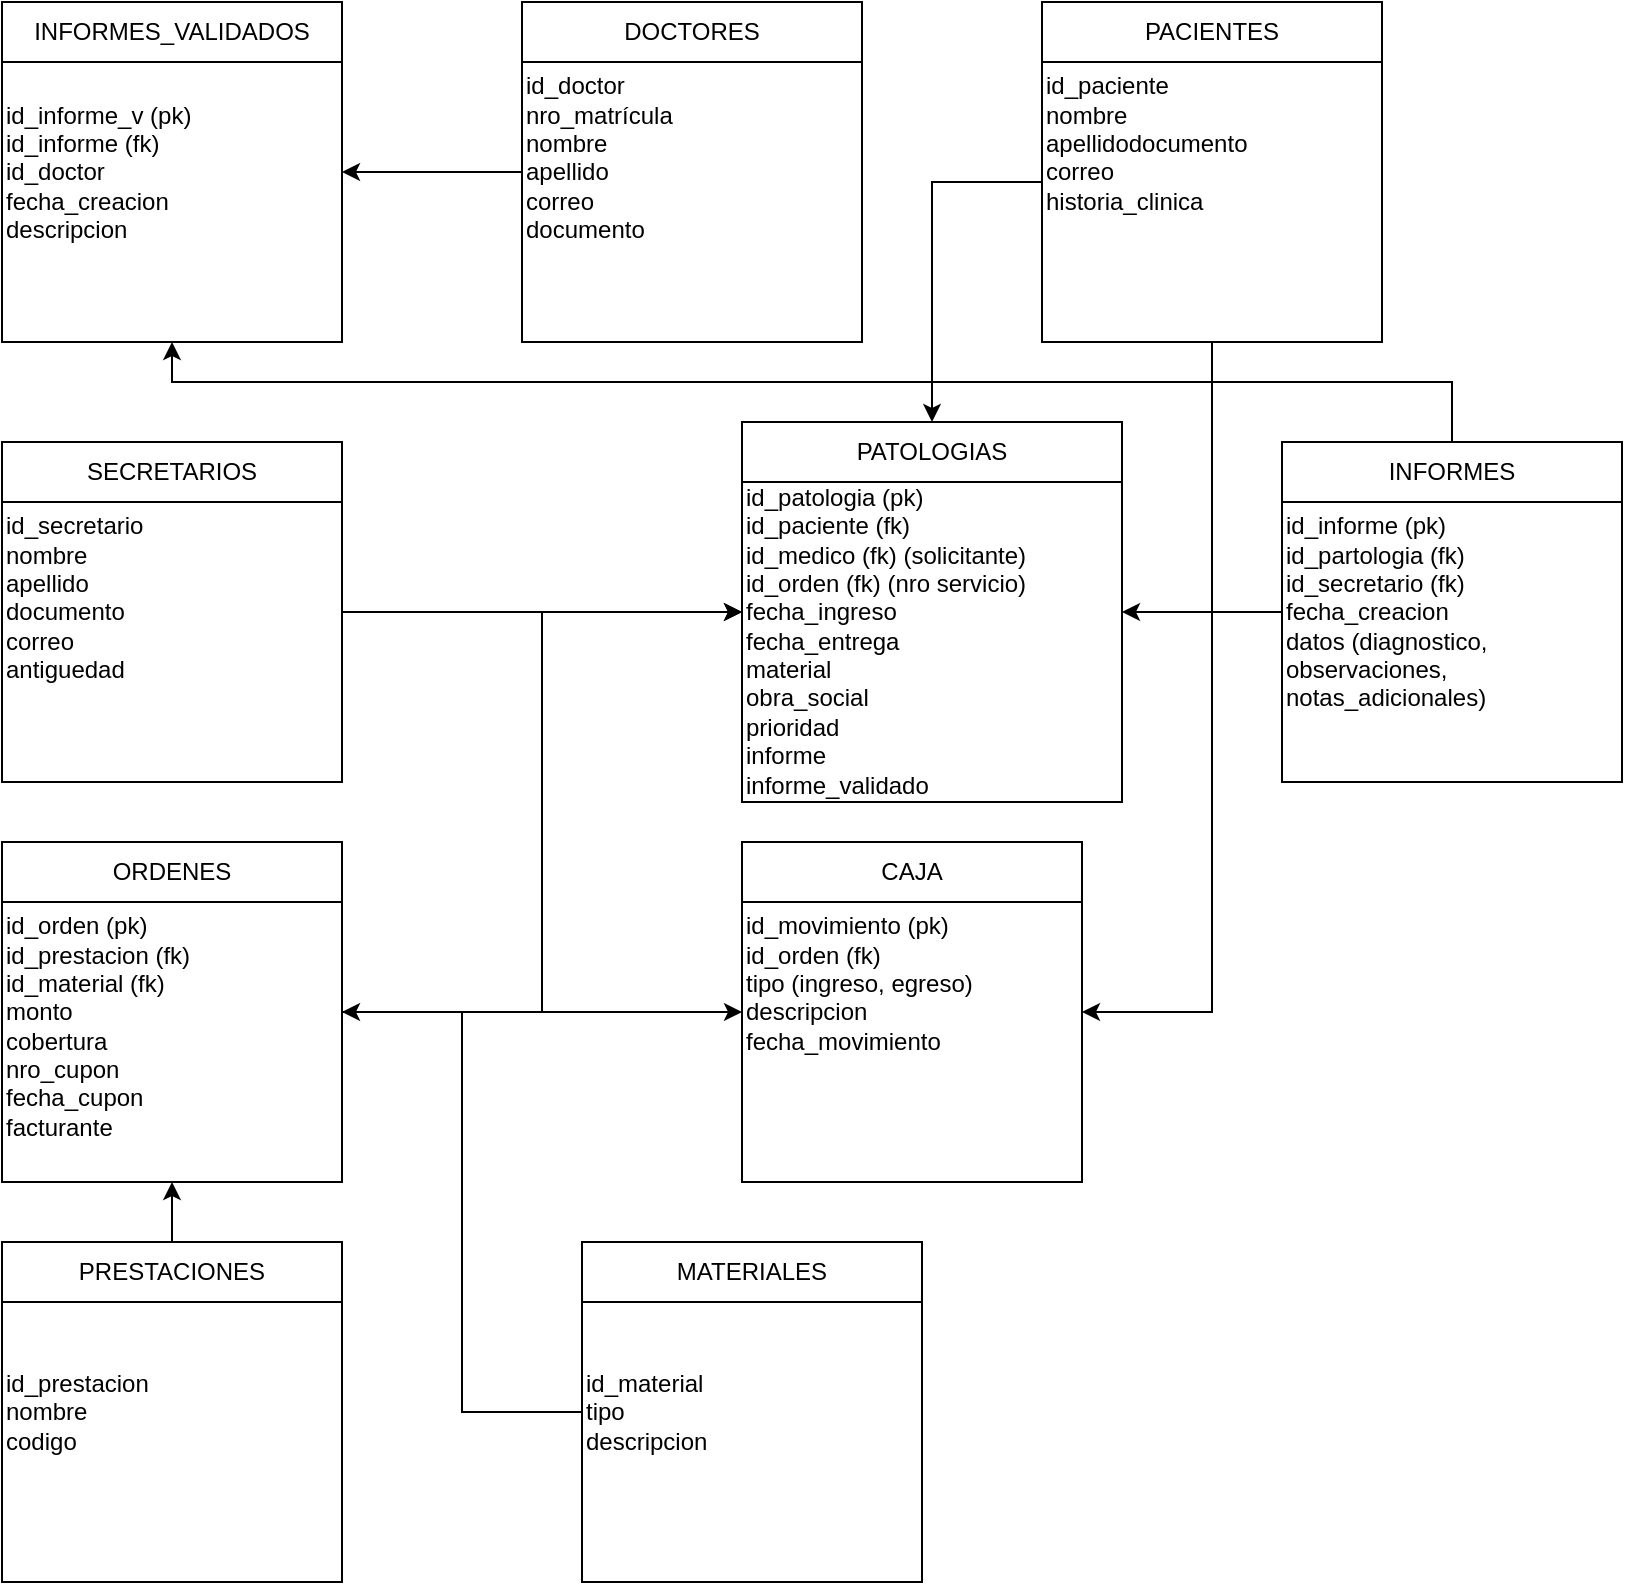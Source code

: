 <mxfile version="26.2.4">
  <diagram name="Page-1" id="f9woN919oMkSvHwLnTK2">
    <mxGraphModel dx="2495" dy="1851" grid="1" gridSize="10" guides="1" tooltips="1" connect="1" arrows="1" fold="1" page="1" pageScale="1" pageWidth="850" pageHeight="1100" math="0" shadow="0">
      <root>
        <mxCell id="0" />
        <mxCell id="1" parent="0" />
        <mxCell id="jzyrCezaXYslwBgBZA3t-1" value="&lt;div&gt;&lt;span style=&quot;background-color: transparent; color: light-dark(rgb(0, 0, 0), rgb(255, 255, 255));&quot;&gt;&lt;br&gt;&lt;/span&gt;&lt;/div&gt;&lt;div&gt;&lt;span style=&quot;background-color: transparent; color: light-dark(rgb(0, 0, 0), rgb(255, 255, 255));&quot;&gt;&lt;br&gt;&lt;/span&gt;&lt;/div&gt;&lt;div&gt;&lt;span style=&quot;background-color: transparent; color: light-dark(rgb(0, 0, 0), rgb(255, 255, 255));&quot;&gt;&lt;br&gt;&lt;/span&gt;&lt;/div&gt;&lt;div&gt;&lt;span style=&quot;background-color: transparent; color: light-dark(rgb(0, 0, 0), rgb(255, 255, 255));&quot;&gt;id_patologia (pk)&lt;/span&gt;&lt;/div&gt;&lt;div&gt;&lt;span style=&quot;background-color: transparent; color: light-dark(rgb(0, 0, 0), rgb(255, 255, 255));&quot;&gt;id_paciente (fk)&lt;/span&gt;&lt;/div&gt;&lt;div&gt;&lt;span style=&quot;background-color: transparent; color: light-dark(rgb(0, 0, 0), rgb(255, 255, 255));&quot;&gt;id_medico (fk) (solicitante)&lt;/span&gt;&lt;/div&gt;&lt;div&gt;&lt;span style=&quot;background-color: transparent; color: light-dark(rgb(0, 0, 0), rgb(255, 255, 255));&quot;&gt;id_orden (fk) (nro servicio)&lt;/span&gt;&lt;/div&gt;&lt;div&gt;&lt;span style=&quot;background-color: transparent; color: light-dark(rgb(0, 0, 0), rgb(255, 255, 255));&quot;&gt;fecha_ingreso&lt;/span&gt;&lt;/div&gt;&lt;div&gt;&lt;span style=&quot;background-color: transparent; color: light-dark(rgb(0, 0, 0), rgb(255, 255, 255));&quot;&gt;fecha_entrega&lt;/span&gt;&lt;/div&gt;&lt;div&gt;material&lt;/div&gt;&lt;div&gt;obra_social&lt;/div&gt;&lt;div&gt;prioridad&lt;/div&gt;&lt;div&gt;informe&lt;/div&gt;&lt;div&gt;informe_validado&lt;/div&gt;&lt;div&gt;&lt;br&gt;&lt;/div&gt;" style="whiteSpace=wrap;html=1;aspect=fixed;flipH=1;flipV=1;align=left;" parent="1" vertex="1">
          <mxGeometry x="300" width="190" height="190" as="geometry" />
        </mxCell>
        <mxCell id="jzyrCezaXYslwBgBZA3t-4" value="PATOLOGIAS" style="rounded=0;whiteSpace=wrap;html=1;" parent="1" vertex="1">
          <mxGeometry x="300" width="190" height="30" as="geometry" />
        </mxCell>
        <mxCell id="jzyrCezaXYslwBgBZA3t-5" value="&lt;div&gt;id_doctor&lt;/div&gt;nro_matrícula&lt;div&gt;nombre&lt;/div&gt;&lt;div&gt;apellido&lt;/div&gt;&lt;div&gt;correo&lt;/div&gt;&lt;div&gt;documento&lt;br&gt;&lt;div&gt;&lt;br&gt;&lt;/div&gt;&lt;/div&gt;" style="whiteSpace=wrap;html=1;aspect=fixed;flipH=1;flipV=1;align=left;" parent="1" vertex="1">
          <mxGeometry x="190" y="-210" width="170" height="170" as="geometry" />
        </mxCell>
        <mxCell id="uYpV2VOFGErfWM8a4zOd-9" value="" style="edgeStyle=orthogonalEdgeStyle;rounded=0;orthogonalLoop=1;jettySize=auto;html=1;exitX=0;exitY=0.5;exitDx=0;exitDy=0;" parent="1" source="jzyrCezaXYslwBgBZA3t-5" target="uYpV2VOFGErfWM8a4zOd-3" edge="1">
          <mxGeometry relative="1" as="geometry" />
        </mxCell>
        <mxCell id="jzyrCezaXYslwBgBZA3t-6" value="DOCTORES" style="rounded=0;whiteSpace=wrap;html=1;" parent="1" vertex="1">
          <mxGeometry x="190" y="-210" width="170" height="30" as="geometry" />
        </mxCell>
        <mxCell id="nVbOeIYVw6N5CsfIQIgf-7" style="edgeStyle=orthogonalEdgeStyle;rounded=0;orthogonalLoop=1;jettySize=auto;html=1;entryX=0;entryY=0.5;entryDx=0;entryDy=0;" edge="1" parent="1" source="jzyrCezaXYslwBgBZA3t-7" target="nVbOeIYVw6N5CsfIQIgf-3">
          <mxGeometry relative="1" as="geometry" />
        </mxCell>
        <mxCell id="jzyrCezaXYslwBgBZA3t-7" value="&lt;div&gt;&lt;div&gt;id_secretario&lt;/div&gt;&lt;/div&gt;&lt;div&gt;nombre&lt;/div&gt;&lt;div&gt;apellido&lt;/div&gt;&lt;div&gt;documento&lt;/div&gt;&lt;div&gt;correo&lt;/div&gt;&lt;div&gt;antiguedad&lt;/div&gt;&lt;div&gt;&lt;br&gt;&lt;/div&gt;" style="whiteSpace=wrap;html=1;aspect=fixed;flipH=1;flipV=1;align=left;" parent="1" vertex="1">
          <mxGeometry x="-70" y="10" width="170" height="170" as="geometry" />
        </mxCell>
        <mxCell id="uYpV2VOFGErfWM8a4zOd-6" value="" style="edgeStyle=orthogonalEdgeStyle;rounded=0;orthogonalLoop=1;jettySize=auto;html=1;" parent="1" source="jzyrCezaXYslwBgBZA3t-7" target="jzyrCezaXYslwBgBZA3t-1" edge="1">
          <mxGeometry relative="1" as="geometry" />
        </mxCell>
        <mxCell id="jzyrCezaXYslwBgBZA3t-8" value="SECRETARIOS" style="rounded=0;whiteSpace=wrap;html=1;" parent="1" vertex="1">
          <mxGeometry x="-70" y="10" width="170" height="30" as="geometry" />
        </mxCell>
        <mxCell id="nVbOeIYVw6N5CsfIQIgf-22" value="" style="edgeStyle=orthogonalEdgeStyle;rounded=0;orthogonalLoop=1;jettySize=auto;html=1;entryX=0.5;entryY=0;entryDx=0;entryDy=0;" edge="1" parent="1" source="jzyrCezaXYslwBgBZA3t-9" target="jzyrCezaXYslwBgBZA3t-1">
          <mxGeometry relative="1" as="geometry">
            <Array as="points">
              <mxPoint x="395" y="-120" />
            </Array>
          </mxGeometry>
        </mxCell>
        <mxCell id="jzyrCezaXYslwBgBZA3t-9" value="&lt;div&gt;id_paciente&lt;/div&gt;&lt;div&gt;nombre&lt;/div&gt;&lt;div&gt;apellidodocumento&lt;/div&gt;&lt;div&gt;correo&lt;/div&gt;&lt;div&gt;historia_clinica&lt;/div&gt;&lt;div&gt;&lt;br&gt;&lt;div&gt;&lt;br&gt;&lt;/div&gt;&lt;/div&gt;" style="whiteSpace=wrap;html=1;aspect=fixed;flipH=1;flipV=1;align=left;" parent="1" vertex="1">
          <mxGeometry x="450" y="-210" width="170" height="170" as="geometry" />
        </mxCell>
        <mxCell id="nVbOeIYVw6N5CsfIQIgf-5" style="edgeStyle=orthogonalEdgeStyle;rounded=0;orthogonalLoop=1;jettySize=auto;html=1;entryX=1;entryY=0.5;entryDx=0;entryDy=0;exitX=0.5;exitY=1;exitDx=0;exitDy=0;" edge="1" parent="1" source="jzyrCezaXYslwBgBZA3t-9" target="nVbOeIYVw6N5CsfIQIgf-3">
          <mxGeometry relative="1" as="geometry" />
        </mxCell>
        <mxCell id="jzyrCezaXYslwBgBZA3t-10" value="PACIENTES" style="rounded=0;whiteSpace=wrap;html=1;" parent="1" vertex="1">
          <mxGeometry x="450" y="-210" width="170" height="30" as="geometry" />
        </mxCell>
        <mxCell id="uYpV2VOFGErfWM8a4zOd-7" value="" style="edgeStyle=orthogonalEdgeStyle;rounded=0;orthogonalLoop=1;jettySize=auto;html=1;" parent="1" source="uYpV2VOFGErfWM8a4zOd-1" target="jzyrCezaXYslwBgBZA3t-1" edge="1">
          <mxGeometry relative="1" as="geometry" />
        </mxCell>
        <mxCell id="uYpV2VOFGErfWM8a4zOd-1" value="&lt;div&gt;&lt;span style=&quot;background-color: transparent; color: light-dark(rgb(0, 0, 0), rgb(255, 255, 255));&quot;&gt;id_informe (pk)&lt;/span&gt;&lt;/div&gt;&lt;div&gt;&lt;span style=&quot;background-color: transparent; color: light-dark(rgb(0, 0, 0), rgb(255, 255, 255));&quot;&gt;id_partologia (fk)&lt;/span&gt;&lt;/div&gt;&lt;div&gt;&lt;span style=&quot;background-color: transparent; color: light-dark(rgb(0, 0, 0), rgb(255, 255, 255));&quot;&gt;id_secretario (fk)&lt;/span&gt;&lt;/div&gt;&lt;div&gt;&lt;span style=&quot;background-color: transparent; color: light-dark(rgb(0, 0, 0), rgb(255, 255, 255));&quot;&gt;fecha_creacion&lt;/span&gt;&lt;/div&gt;&lt;div&gt;datos (diagnostico, observaciones, notas_adicionales)&lt;/div&gt;" style="whiteSpace=wrap;html=1;aspect=fixed;flipH=1;flipV=1;align=left;" parent="1" vertex="1">
          <mxGeometry x="570" y="10" width="170" height="170" as="geometry" />
        </mxCell>
        <mxCell id="nVbOeIYVw6N5CsfIQIgf-21" style="edgeStyle=orthogonalEdgeStyle;rounded=0;orthogonalLoop=1;jettySize=auto;html=1;entryX=0.5;entryY=1;entryDx=0;entryDy=0;" edge="1" parent="1" source="uYpV2VOFGErfWM8a4zOd-2" target="uYpV2VOFGErfWM8a4zOd-3">
          <mxGeometry relative="1" as="geometry">
            <Array as="points">
              <mxPoint x="655" y="-20" />
              <mxPoint x="15" y="-20" />
            </Array>
          </mxGeometry>
        </mxCell>
        <mxCell id="uYpV2VOFGErfWM8a4zOd-2" value="INFORMES" style="rounded=0;whiteSpace=wrap;html=1;" parent="1" vertex="1">
          <mxGeometry x="570" y="10" width="170" height="30" as="geometry" />
        </mxCell>
        <mxCell id="uYpV2VOFGErfWM8a4zOd-3" value="&lt;div&gt;&lt;span style=&quot;background-color: transparent; color: light-dark(rgb(0, 0, 0), rgb(255, 255, 255));&quot;&gt;id_informe_v (pk)&lt;/span&gt;&lt;/div&gt;&lt;div&gt;&lt;span style=&quot;background-color: transparent; color: light-dark(rgb(0, 0, 0), rgb(255, 255, 255));&quot;&gt;id_informe (fk)&lt;/span&gt;&lt;/div&gt;&lt;div&gt;id_doctor&lt;/div&gt;&lt;div&gt;&lt;span style=&quot;background-color: transparent; color: light-dark(rgb(0, 0, 0), rgb(255, 255, 255));&quot;&gt;fecha_creacion&lt;/span&gt;&lt;/div&gt;&lt;div&gt;descripcion&lt;/div&gt;" style="whiteSpace=wrap;html=1;aspect=fixed;flipH=1;flipV=1;align=left;" parent="1" vertex="1">
          <mxGeometry x="-70" y="-210" width="170" height="170" as="geometry" />
        </mxCell>
        <mxCell id="uYpV2VOFGErfWM8a4zOd-4" value="INFORMES_VALIDADOS" style="rounded=0;whiteSpace=wrap;html=1;" parent="1" vertex="1">
          <mxGeometry x="-70" y="-210" width="170" height="30" as="geometry" />
        </mxCell>
        <mxCell id="nVbOeIYVw6N5CsfIQIgf-3" value="&lt;div&gt;id_movimiento (pk)&lt;/div&gt;&lt;div&gt;id_orden (fk)&lt;/div&gt;&lt;div&gt;tipo (ingreso, egreso)&lt;/div&gt;&lt;div&gt;descripcion&lt;/div&gt;&lt;div&gt;fecha_movimiento&lt;/div&gt;&lt;div&gt;&lt;br&gt;&lt;div&gt;&lt;br&gt;&lt;/div&gt;&lt;/div&gt;" style="whiteSpace=wrap;html=1;aspect=fixed;flipH=1;flipV=1;align=left;" vertex="1" parent="1">
          <mxGeometry x="300" y="210" width="170" height="170" as="geometry" />
        </mxCell>
        <mxCell id="nVbOeIYVw6N5CsfIQIgf-4" value="CAJA" style="rounded=0;whiteSpace=wrap;html=1;" vertex="1" parent="1">
          <mxGeometry x="300" y="210" width="170" height="30" as="geometry" />
        </mxCell>
        <mxCell id="nVbOeIYVw6N5CsfIQIgf-10" style="edgeStyle=orthogonalEdgeStyle;rounded=0;orthogonalLoop=1;jettySize=auto;html=1;entryX=0;entryY=0.5;entryDx=0;entryDy=0;" edge="1" parent="1" source="nVbOeIYVw6N5CsfIQIgf-8" target="jzyrCezaXYslwBgBZA3t-1">
          <mxGeometry relative="1" as="geometry" />
        </mxCell>
        <mxCell id="nVbOeIYVw6N5CsfIQIgf-8" value="&lt;div&gt;&lt;div&gt;&lt;br&gt;&lt;/div&gt;&lt;div&gt;id_orden (pk)&lt;/div&gt;&lt;/div&gt;&lt;div&gt;id_prestacion (fk)&lt;/div&gt;&lt;div&gt;id_material (fk)&lt;/div&gt;&lt;div&gt;monto&lt;/div&gt;&lt;div&gt;cobertura&lt;/div&gt;&lt;div&gt;nro_cupon&lt;/div&gt;&lt;div&gt;fecha_cupon&lt;/div&gt;&lt;div&gt;facturante&lt;/div&gt;" style="whiteSpace=wrap;html=1;aspect=fixed;flipH=1;flipV=1;align=left;" vertex="1" parent="1">
          <mxGeometry x="-70" y="210" width="170" height="170" as="geometry" />
        </mxCell>
        <mxCell id="nVbOeIYVw6N5CsfIQIgf-9" value="ORDENES" style="rounded=0;whiteSpace=wrap;html=1;" vertex="1" parent="1">
          <mxGeometry x="-70" y="210" width="170" height="30" as="geometry" />
        </mxCell>
        <mxCell id="nVbOeIYVw6N5CsfIQIgf-17" value="" style="edgeStyle=orthogonalEdgeStyle;rounded=0;orthogonalLoop=1;jettySize=auto;html=1;" edge="1" parent="1" source="nVbOeIYVw6N5CsfIQIgf-13" target="nVbOeIYVw6N5CsfIQIgf-8">
          <mxGeometry relative="1" as="geometry" />
        </mxCell>
        <mxCell id="nVbOeIYVw6N5CsfIQIgf-13" value="id_prestacion&lt;div&gt;nombre&lt;/div&gt;&lt;div&gt;codigo&lt;/div&gt;" style="whiteSpace=wrap;html=1;aspect=fixed;flipH=1;flipV=1;align=left;" vertex="1" parent="1">
          <mxGeometry x="-70" y="410" width="170" height="170" as="geometry" />
        </mxCell>
        <mxCell id="nVbOeIYVw6N5CsfIQIgf-14" value="PRESTACIONES" style="rounded=0;whiteSpace=wrap;html=1;" vertex="1" parent="1">
          <mxGeometry x="-70" y="410" width="170" height="30" as="geometry" />
        </mxCell>
        <mxCell id="nVbOeIYVw6N5CsfIQIgf-20" value="" style="edgeStyle=orthogonalEdgeStyle;rounded=0;orthogonalLoop=1;jettySize=auto;html=1;entryX=1;entryY=0.5;entryDx=0;entryDy=0;" edge="1" parent="1" source="nVbOeIYVw6N5CsfIQIgf-18" target="nVbOeIYVw6N5CsfIQIgf-8">
          <mxGeometry relative="1" as="geometry" />
        </mxCell>
        <mxCell id="nVbOeIYVw6N5CsfIQIgf-18" value="id_material&lt;div&gt;tipo&lt;/div&gt;&lt;div&gt;descripcion&lt;/div&gt;" style="whiteSpace=wrap;html=1;aspect=fixed;flipH=1;flipV=1;align=left;" vertex="1" parent="1">
          <mxGeometry x="220" y="410" width="170" height="170" as="geometry" />
        </mxCell>
        <mxCell id="nVbOeIYVw6N5CsfIQIgf-19" value="MATERIALES" style="rounded=0;whiteSpace=wrap;html=1;" vertex="1" parent="1">
          <mxGeometry x="220" y="410" width="170" height="30" as="geometry" />
        </mxCell>
      </root>
    </mxGraphModel>
  </diagram>
</mxfile>
